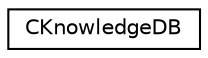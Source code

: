 digraph "Graphical Class Hierarchy"
{
  edge [fontname="Helvetica",fontsize="10",labelfontname="Helvetica",labelfontsize="10"];
  node [fontname="Helvetica",fontsize="10",shape=record];
  rankdir="LR";
  Node1 [label="CKnowledgeDB",height=0.2,width=0.4,color="black", fillcolor="white", style="filled",URL="$class_c_knowledge_d_b.html"];
}
